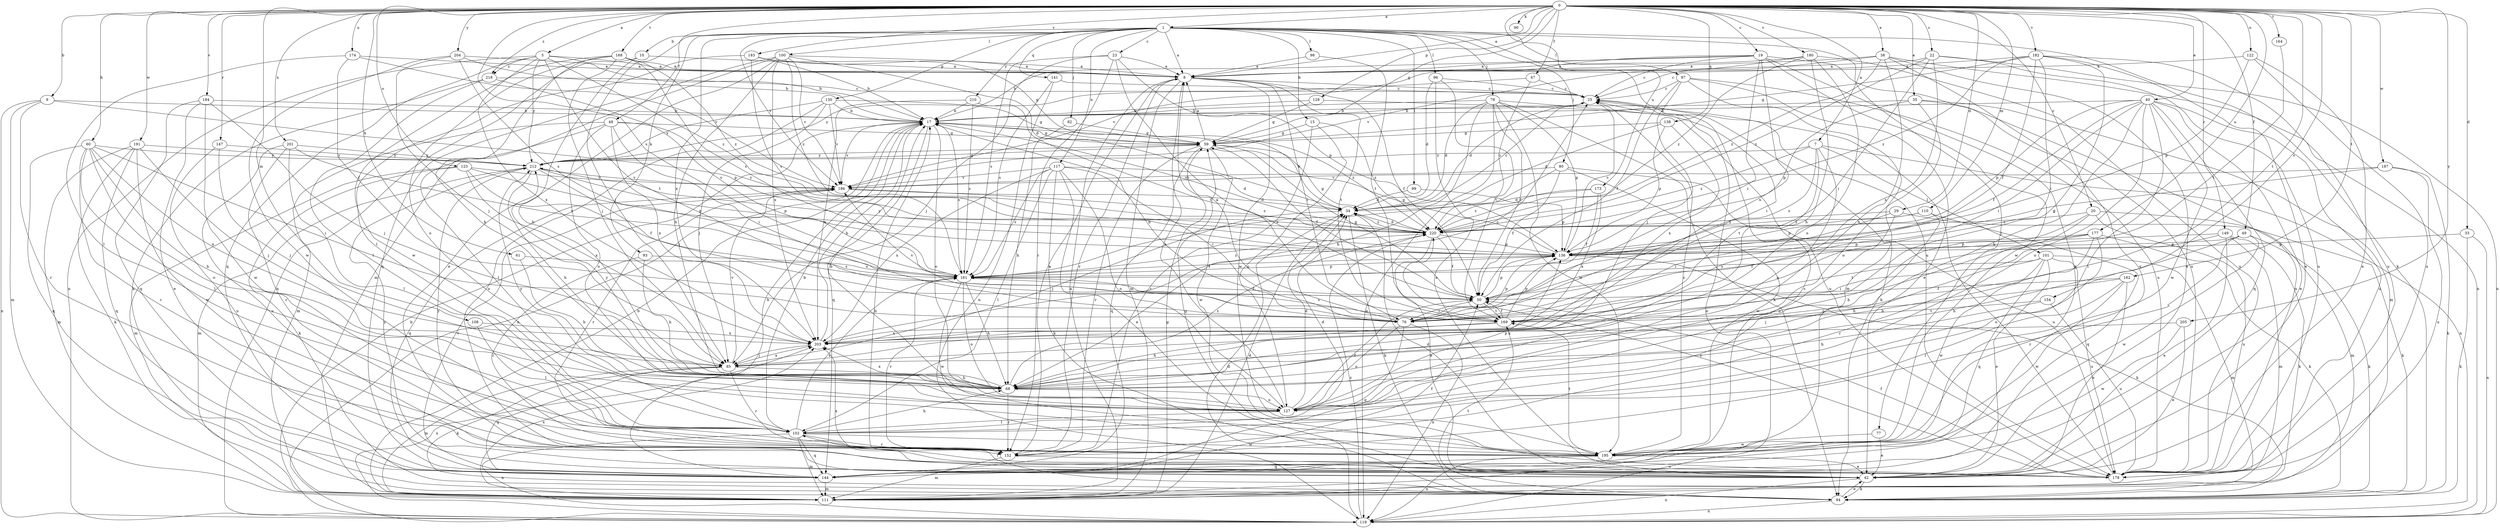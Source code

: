 strict digraph  {
0;
1;
5;
7;
8;
9;
10;
15;
17;
19;
20;
22;
23;
25;
29;
33;
34;
35;
38;
40;
42;
47;
48;
49;
50;
59;
60;
61;
68;
76;
77;
78;
80;
82;
85;
90;
93;
94;
96;
97;
98;
99;
100;
101;
102;
108;
110;
111;
117;
119;
122;
123;
127;
128;
130;
136;
138;
141;
144;
147;
149;
152;
154;
161;
162;
164;
168;
169;
173;
174;
177;
178;
180;
182;
183;
184;
186;
187;
191;
195;
201;
203;
204;
205;
210;
212;
218;
220;
0 -> 1  [label=a];
0 -> 5  [label=a];
0 -> 7  [label=a];
0 -> 8  [label=a];
0 -> 9  [label=b];
0 -> 19  [label=c];
0 -> 20  [label=c];
0 -> 22  [label=c];
0 -> 29  [label=d];
0 -> 33  [label=d];
0 -> 35  [label=e];
0 -> 38  [label=e];
0 -> 40  [label=e];
0 -> 47  [label=f];
0 -> 48  [label=f];
0 -> 49  [label=f];
0 -> 59  [label=g];
0 -> 60  [label=h];
0 -> 61  [label=h];
0 -> 90  [label=k];
0 -> 108  [label=m];
0 -> 110  [label=m];
0 -> 122  [label=o];
0 -> 123  [label=o];
0 -> 128  [label=p];
0 -> 138  [label=q];
0 -> 147  [label=r];
0 -> 149  [label=r];
0 -> 154  [label=s];
0 -> 161  [label=s];
0 -> 162  [label=t];
0 -> 164  [label=t];
0 -> 168  [label=t];
0 -> 169  [label=t];
0 -> 173  [label=u];
0 -> 174  [label=u];
0 -> 177  [label=u];
0 -> 180  [label=v];
0 -> 182  [label=v];
0 -> 183  [label=v];
0 -> 184  [label=v];
0 -> 187  [label=w];
0 -> 191  [label=w];
0 -> 201  [label=x];
0 -> 204  [label=y];
0 -> 205  [label=y];
0 -> 218  [label=z];
1 -> 8  [label=a];
1 -> 10  [label=b];
1 -> 15  [label=b];
1 -> 23  [label=c];
1 -> 77  [label=j];
1 -> 78  [label=j];
1 -> 80  [label=j];
1 -> 82  [label=j];
1 -> 85  [label=j];
1 -> 93  [label=k];
1 -> 94  [label=k];
1 -> 96  [label=l];
1 -> 97  [label=l];
1 -> 98  [label=l];
1 -> 99  [label=l];
1 -> 100  [label=l];
1 -> 117  [label=n];
1 -> 130  [label=p];
1 -> 141  [label=q];
1 -> 178  [label=u];
1 -> 186  [label=v];
1 -> 203  [label=x];
1 -> 210  [label=y];
5 -> 8  [label=a];
5 -> 17  [label=b];
5 -> 119  [label=n];
5 -> 144  [label=q];
5 -> 169  [label=t];
5 -> 203  [label=x];
5 -> 212  [label=y];
5 -> 218  [label=z];
5 -> 220  [label=z];
7 -> 101  [label=l];
7 -> 119  [label=n];
7 -> 127  [label=o];
7 -> 161  [label=s];
7 -> 169  [label=t];
7 -> 212  [label=y];
7 -> 220  [label=z];
8 -> 25  [label=c];
8 -> 50  [label=f];
8 -> 76  [label=i];
8 -> 111  [label=m];
8 -> 152  [label=r];
8 -> 169  [label=t];
8 -> 195  [label=w];
9 -> 17  [label=b];
9 -> 111  [label=m];
9 -> 119  [label=n];
9 -> 136  [label=p];
9 -> 152  [label=r];
10 -> 8  [label=a];
10 -> 68  [label=h];
10 -> 119  [label=n];
15 -> 59  [label=g];
15 -> 127  [label=o];
15 -> 152  [label=r];
15 -> 220  [label=z];
17 -> 59  [label=g];
17 -> 119  [label=n];
17 -> 127  [label=o];
17 -> 144  [label=q];
17 -> 161  [label=s];
17 -> 186  [label=v];
17 -> 220  [label=z];
19 -> 8  [label=a];
19 -> 17  [label=b];
19 -> 25  [label=c];
19 -> 76  [label=i];
19 -> 144  [label=q];
19 -> 178  [label=u];
19 -> 186  [label=v];
19 -> 195  [label=w];
19 -> 203  [label=x];
20 -> 68  [label=h];
20 -> 111  [label=m];
20 -> 152  [label=r];
20 -> 178  [label=u];
20 -> 220  [label=z];
22 -> 8  [label=a];
22 -> 76  [label=i];
22 -> 119  [label=n];
22 -> 178  [label=u];
22 -> 203  [label=x];
22 -> 220  [label=z];
23 -> 8  [label=a];
23 -> 85  [label=j];
23 -> 136  [label=p];
23 -> 152  [label=r];
23 -> 161  [label=s];
23 -> 169  [label=t];
25 -> 17  [label=b];
25 -> 34  [label=d];
25 -> 94  [label=k];
25 -> 119  [label=n];
29 -> 76  [label=i];
29 -> 94  [label=k];
29 -> 127  [label=o];
29 -> 220  [label=z];
33 -> 94  [label=k];
33 -> 119  [label=n];
33 -> 136  [label=p];
34 -> 17  [label=b];
34 -> 25  [label=c];
34 -> 85  [label=j];
34 -> 94  [label=k];
34 -> 220  [label=z];
35 -> 17  [label=b];
35 -> 111  [label=m];
35 -> 127  [label=o];
35 -> 136  [label=p];
35 -> 178  [label=u];
38 -> 8  [label=a];
38 -> 25  [label=c];
38 -> 42  [label=e];
38 -> 68  [label=h];
38 -> 119  [label=n];
38 -> 144  [label=q];
38 -> 220  [label=z];
40 -> 17  [label=b];
40 -> 42  [label=e];
40 -> 50  [label=f];
40 -> 68  [label=h];
40 -> 76  [label=i];
40 -> 102  [label=l];
40 -> 127  [label=o];
40 -> 136  [label=p];
40 -> 144  [label=q];
40 -> 178  [label=u];
40 -> 195  [label=w];
42 -> 34  [label=d];
42 -> 94  [label=k];
42 -> 119  [label=n];
42 -> 203  [label=x];
42 -> 212  [label=y];
47 -> 25  [label=c];
47 -> 212  [label=y];
47 -> 220  [label=z];
48 -> 59  [label=g];
48 -> 76  [label=i];
48 -> 102  [label=l];
48 -> 111  [label=m];
48 -> 127  [label=o];
48 -> 203  [label=x];
48 -> 220  [label=z];
49 -> 68  [label=h];
49 -> 94  [label=k];
49 -> 136  [label=p];
49 -> 152  [label=r];
49 -> 195  [label=w];
50 -> 59  [label=g];
50 -> 76  [label=i];
50 -> 136  [label=p];
50 -> 169  [label=t];
59 -> 8  [label=a];
59 -> 50  [label=f];
59 -> 144  [label=q];
59 -> 152  [label=r];
59 -> 195  [label=w];
59 -> 212  [label=y];
60 -> 68  [label=h];
60 -> 76  [label=i];
60 -> 102  [label=l];
60 -> 127  [label=o];
60 -> 144  [label=q];
60 -> 152  [label=r];
60 -> 203  [label=x];
60 -> 212  [label=y];
61 -> 68  [label=h];
61 -> 161  [label=s];
68 -> 127  [label=o];
68 -> 152  [label=r];
68 -> 203  [label=x];
68 -> 212  [label=y];
68 -> 220  [label=z];
76 -> 8  [label=a];
76 -> 17  [label=b];
76 -> 119  [label=n];
76 -> 127  [label=o];
76 -> 136  [label=p];
76 -> 144  [label=q];
76 -> 186  [label=v];
77 -> 42  [label=e];
77 -> 195  [label=w];
78 -> 17  [label=b];
78 -> 34  [label=d];
78 -> 50  [label=f];
78 -> 68  [label=h];
78 -> 94  [label=k];
78 -> 119  [label=n];
78 -> 136  [label=p];
78 -> 178  [label=u];
78 -> 195  [label=w];
80 -> 50  [label=f];
80 -> 161  [label=s];
80 -> 178  [label=u];
80 -> 186  [label=v];
80 -> 195  [label=w];
82 -> 59  [label=g];
82 -> 68  [label=h];
85 -> 68  [label=h];
85 -> 94  [label=k];
85 -> 111  [label=m];
85 -> 144  [label=q];
85 -> 152  [label=r];
85 -> 186  [label=v];
85 -> 203  [label=x];
93 -> 68  [label=h];
93 -> 152  [label=r];
93 -> 161  [label=s];
94 -> 17  [label=b];
94 -> 42  [label=e];
94 -> 119  [label=n];
94 -> 169  [label=t];
96 -> 25  [label=c];
96 -> 34  [label=d];
96 -> 42  [label=e];
96 -> 169  [label=t];
97 -> 25  [label=c];
97 -> 42  [label=e];
97 -> 50  [label=f];
97 -> 85  [label=j];
97 -> 111  [label=m];
97 -> 178  [label=u];
98 -> 8  [label=a];
98 -> 169  [label=t];
99 -> 34  [label=d];
99 -> 136  [label=p];
100 -> 8  [label=a];
100 -> 34  [label=d];
100 -> 42  [label=e];
100 -> 68  [label=h];
100 -> 111  [label=m];
100 -> 144  [label=q];
100 -> 186  [label=v];
100 -> 203  [label=x];
100 -> 220  [label=z];
101 -> 42  [label=e];
101 -> 76  [label=i];
101 -> 111  [label=m];
101 -> 144  [label=q];
101 -> 161  [label=s];
101 -> 178  [label=u];
101 -> 195  [label=w];
102 -> 17  [label=b];
102 -> 34  [label=d];
102 -> 68  [label=h];
102 -> 111  [label=m];
102 -> 119  [label=n];
102 -> 144  [label=q];
102 -> 152  [label=r];
102 -> 161  [label=s];
102 -> 195  [label=w];
108 -> 102  [label=l];
108 -> 203  [label=x];
110 -> 127  [label=o];
110 -> 136  [label=p];
110 -> 144  [label=q];
110 -> 220  [label=z];
111 -> 8  [label=a];
111 -> 17  [label=b];
111 -> 34  [label=d];
111 -> 59  [label=g];
111 -> 203  [label=x];
117 -> 34  [label=d];
117 -> 42  [label=e];
117 -> 76  [label=i];
117 -> 94  [label=k];
117 -> 102  [label=l];
117 -> 127  [label=o];
117 -> 161  [label=s];
117 -> 186  [label=v];
117 -> 203  [label=x];
119 -> 17  [label=b];
119 -> 34  [label=d];
119 -> 203  [label=x];
119 -> 220  [label=z];
122 -> 8  [label=a];
122 -> 42  [label=e];
122 -> 136  [label=p];
122 -> 178  [label=u];
123 -> 50  [label=f];
123 -> 94  [label=k];
123 -> 111  [label=m];
123 -> 136  [label=p];
123 -> 186  [label=v];
123 -> 203  [label=x];
127 -> 8  [label=a];
127 -> 17  [label=b];
127 -> 34  [label=d];
127 -> 50  [label=f];
127 -> 102  [label=l];
127 -> 136  [label=p];
127 -> 212  [label=y];
128 -> 17  [label=b];
128 -> 59  [label=g];
128 -> 76  [label=i];
130 -> 17  [label=b];
130 -> 59  [label=g];
130 -> 85  [label=j];
130 -> 178  [label=u];
130 -> 186  [label=v];
130 -> 212  [label=y];
136 -> 25  [label=c];
136 -> 59  [label=g];
136 -> 94  [label=k];
136 -> 161  [label=s];
136 -> 212  [label=y];
138 -> 34  [label=d];
138 -> 59  [label=g];
138 -> 136  [label=p];
138 -> 203  [label=x];
141 -> 25  [label=c];
141 -> 119  [label=n];
141 -> 161  [label=s];
144 -> 17  [label=b];
144 -> 25  [label=c];
144 -> 50  [label=f];
144 -> 111  [label=m];
144 -> 186  [label=v];
147 -> 85  [label=j];
147 -> 178  [label=u];
147 -> 212  [label=y];
149 -> 42  [label=e];
149 -> 68  [label=h];
149 -> 94  [label=k];
149 -> 111  [label=m];
149 -> 136  [label=p];
152 -> 8  [label=a];
152 -> 111  [label=m];
152 -> 178  [label=u];
152 -> 212  [label=y];
154 -> 68  [label=h];
154 -> 169  [label=t];
154 -> 178  [label=u];
161 -> 50  [label=f];
161 -> 68  [label=h];
161 -> 127  [label=o];
161 -> 136  [label=p];
161 -> 152  [label=r];
161 -> 195  [label=w];
161 -> 220  [label=z];
162 -> 42  [label=e];
162 -> 50  [label=f];
162 -> 85  [label=j];
162 -> 102  [label=l];
162 -> 195  [label=w];
164 -> 169  [label=t];
168 -> 8  [label=a];
168 -> 68  [label=h];
168 -> 85  [label=j];
168 -> 127  [label=o];
168 -> 161  [label=s];
168 -> 195  [label=w];
168 -> 220  [label=z];
169 -> 50  [label=f];
169 -> 68  [label=h];
169 -> 136  [label=p];
169 -> 161  [label=s];
169 -> 203  [label=x];
173 -> 34  [label=d];
173 -> 50  [label=f];
173 -> 203  [label=x];
173 -> 220  [label=z];
174 -> 8  [label=a];
174 -> 50  [label=f];
174 -> 102  [label=l];
174 -> 186  [label=v];
177 -> 50  [label=f];
177 -> 68  [label=h];
177 -> 94  [label=k];
177 -> 127  [label=o];
177 -> 136  [label=p];
177 -> 169  [label=t];
178 -> 25  [label=c];
178 -> 50  [label=f];
178 -> 59  [label=g];
178 -> 102  [label=l];
178 -> 220  [label=z];
180 -> 8  [label=a];
180 -> 68  [label=h];
180 -> 127  [label=o];
180 -> 178  [label=u];
180 -> 186  [label=v];
180 -> 220  [label=z];
182 -> 8  [label=a];
182 -> 42  [label=e];
182 -> 50  [label=f];
182 -> 59  [label=g];
182 -> 76  [label=i];
182 -> 85  [label=j];
182 -> 178  [label=u];
182 -> 220  [label=z];
183 -> 8  [label=a];
183 -> 17  [label=b];
183 -> 59  [label=g];
183 -> 102  [label=l];
183 -> 161  [label=s];
184 -> 17  [label=b];
184 -> 42  [label=e];
184 -> 85  [label=j];
184 -> 144  [label=q];
184 -> 195  [label=w];
186 -> 34  [label=d];
186 -> 144  [label=q];
186 -> 152  [label=r];
186 -> 220  [label=z];
187 -> 94  [label=k];
187 -> 136  [label=p];
187 -> 178  [label=u];
187 -> 186  [label=v];
191 -> 85  [label=j];
191 -> 94  [label=k];
191 -> 111  [label=m];
191 -> 144  [label=q];
191 -> 195  [label=w];
191 -> 212  [label=y];
195 -> 25  [label=c];
195 -> 42  [label=e];
195 -> 119  [label=n];
195 -> 144  [label=q];
195 -> 169  [label=t];
201 -> 102  [label=l];
201 -> 152  [label=r];
201 -> 161  [label=s];
201 -> 178  [label=u];
201 -> 212  [label=y];
203 -> 17  [label=b];
203 -> 25  [label=c];
203 -> 85  [label=j];
204 -> 8  [label=a];
204 -> 17  [label=b];
204 -> 85  [label=j];
204 -> 161  [label=s];
204 -> 195  [label=w];
205 -> 42  [label=e];
205 -> 195  [label=w];
205 -> 203  [label=x];
210 -> 17  [label=b];
210 -> 50  [label=f];
210 -> 161  [label=s];
210 -> 203  [label=x];
212 -> 59  [label=g];
212 -> 68  [label=h];
212 -> 76  [label=i];
212 -> 111  [label=m];
212 -> 136  [label=p];
212 -> 186  [label=v];
218 -> 25  [label=c];
218 -> 94  [label=k];
218 -> 102  [label=l];
218 -> 161  [label=s];
220 -> 17  [label=b];
220 -> 34  [label=d];
220 -> 42  [label=e];
220 -> 50  [label=f];
220 -> 59  [label=g];
220 -> 136  [label=p];
}
